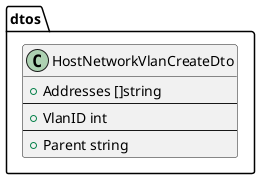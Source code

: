 @startuml

package dtos {
    class HostNetworkVlanCreateDto {
        +Addresses []string
        --
        +VlanID int
        --
        +Parent string
    }
}


@enduml
